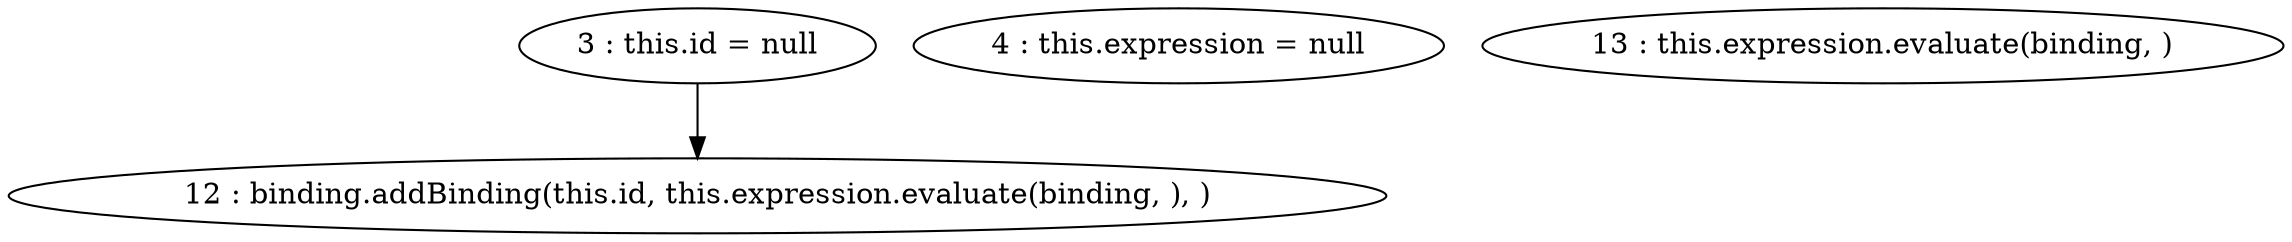 digraph G {
"3 : this.id = null"
"3 : this.id = null" -> "12 : binding.addBinding(this.id, this.expression.evaluate(binding, ), )"
"4 : this.expression = null"
"12 : binding.addBinding(this.id, this.expression.evaluate(binding, ), )"
"13 : this.expression.evaluate(binding, )"
}
